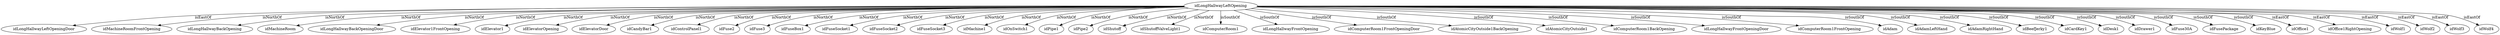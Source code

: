 strict digraph  {
idLongHallwayLeftOpening [node_type=entity_node];
idLongHallwayLeftOpeningDoor [node_type=entity_node];
idMachineRoomFrontOpening [node_type=entity_node];
idLongHallwayBackOpening [node_type=entity_node];
idMachineRoom [node_type=entity_node];
idLongHallwayBackOpeningDoor [node_type=entity_node];
idElevator1FrontOpening [node_type=entity_node];
idElevator1 [node_type=entity_node];
idElevatorOpening [node_type=entity_node];
idElevatorDoor [node_type=entity_node];
idCandyBar1 [node_type=entity_node];
idControlPanel1 [node_type=entity_node];
idFuse2 [node_type=entity_node];
idFuse3 [node_type=entity_node];
idFuseBox1 [node_type=entity_node];
idFuseSocket1 [node_type=entity_node];
idFuseSocket2 [node_type=entity_node];
idFuseSocket3 [node_type=entity_node];
idMachine1 [node_type=entity_node];
idOnSwitch1 [node_type=entity_node];
idPipe1 [node_type=entity_node];
idPipe2 [node_type=entity_node];
idShutoff [node_type=entity_node];
idShutoffValveLight1 [node_type=entity_node];
idComputerRoom1 [node_type=entity_node];
idLongHallwayFrontOpening [node_type=entity_node];
idComputerRoom1FrontOpeningDoor [node_type=entity_node];
idAtomicCityOutside1BackOpening [node_type=entity_node];
idAtomicCityOutside1 [node_type=entity_node];
idComputerRoom1BackOpening [node_type=entity_node];
idLongHallwayFrontOpeningDoor [node_type=entity_node];
idComputerRoom1FrontOpening [node_type=entity_node];
idAdam [node_type=entity_node];
idAdamLeftHand [node_type=entity_node];
idAdamRightHand [node_type=entity_node];
idBeefJerky1 [node_type=entity_node];
idCardKey1 [node_type=entity_node];
idDesk1 [node_type=entity_node];
idDrawer1 [node_type=entity_node];
idFuse30A [node_type=entity_node];
idFusePackage [node_type=entity_node];
idKeyBlue [node_type=entity_node];
idOffice1 [node_type=entity_node];
idOffice1RightOpening [node_type=entity_node];
idWolf1 [node_type=entity_node];
idWolf2 [node_type=entity_node];
idWolf3 [node_type=entity_node];
idWolf4 [node_type=entity_node];
idLongHallwayLeftOpening -> idLongHallwayLeftOpeningDoor  [edge_type=relationship, label=isEastOf];
idLongHallwayLeftOpening -> idMachineRoomFrontOpening  [edge_type=relationship, label=isNorthOf];
idLongHallwayLeftOpening -> idLongHallwayBackOpening  [edge_type=relationship, label=isNorthOf];
idLongHallwayLeftOpening -> idMachineRoom  [edge_type=relationship, label=isNorthOf];
idLongHallwayLeftOpening -> idLongHallwayBackOpeningDoor  [edge_type=relationship, label=isNorthOf];
idLongHallwayLeftOpening -> idElevator1FrontOpening  [edge_type=relationship, label=isNorthOf];
idLongHallwayLeftOpening -> idElevator1  [edge_type=relationship, label=isNorthOf];
idLongHallwayLeftOpening -> idElevatorOpening  [edge_type=relationship, label=isNorthOf];
idLongHallwayLeftOpening -> idElevatorDoor  [edge_type=relationship, label=isNorthOf];
idLongHallwayLeftOpening -> idCandyBar1  [edge_type=relationship, label=isNorthOf];
idLongHallwayLeftOpening -> idControlPanel1  [edge_type=relationship, label=isNorthOf];
idLongHallwayLeftOpening -> idFuse2  [edge_type=relationship, label=isNorthOf];
idLongHallwayLeftOpening -> idFuse3  [edge_type=relationship, label=isNorthOf];
idLongHallwayLeftOpening -> idFuseBox1  [edge_type=relationship, label=isNorthOf];
idLongHallwayLeftOpening -> idFuseSocket1  [edge_type=relationship, label=isNorthOf];
idLongHallwayLeftOpening -> idFuseSocket2  [edge_type=relationship, label=isNorthOf];
idLongHallwayLeftOpening -> idFuseSocket3  [edge_type=relationship, label=isNorthOf];
idLongHallwayLeftOpening -> idMachine1  [edge_type=relationship, label=isNorthOf];
idLongHallwayLeftOpening -> idOnSwitch1  [edge_type=relationship, label=isNorthOf];
idLongHallwayLeftOpening -> idPipe1  [edge_type=relationship, label=isNorthOf];
idLongHallwayLeftOpening -> idPipe2  [edge_type=relationship, label=isNorthOf];
idLongHallwayLeftOpening -> idShutoff  [edge_type=relationship, label=isNorthOf];
idLongHallwayLeftOpening -> idShutoffValveLight1  [edge_type=relationship, label=isNorthOf];
idLongHallwayLeftOpening -> idComputerRoom1  [edge_type=relationship, label=isSouthOf];
idLongHallwayLeftOpening -> idLongHallwayFrontOpening  [edge_type=relationship, label=isSouthOf];
idLongHallwayLeftOpening -> idComputerRoom1FrontOpeningDoor  [edge_type=relationship, label=isSouthOf];
idLongHallwayLeftOpening -> idAtomicCityOutside1BackOpening  [edge_type=relationship, label=isSouthOf];
idLongHallwayLeftOpening -> idAtomicCityOutside1  [edge_type=relationship, label=isSouthOf];
idLongHallwayLeftOpening -> idComputerRoom1BackOpening  [edge_type=relationship, label=isSouthOf];
idLongHallwayLeftOpening -> idLongHallwayFrontOpeningDoor  [edge_type=relationship, label=isSouthOf];
idLongHallwayLeftOpening -> idComputerRoom1FrontOpening  [edge_type=relationship, label=isSouthOf];
idLongHallwayLeftOpening -> idAdam  [edge_type=relationship, label=isSouthOf];
idLongHallwayLeftOpening -> idAdamLeftHand  [edge_type=relationship, label=isSouthOf];
idLongHallwayLeftOpening -> idAdamRightHand  [edge_type=relationship, label=isSouthOf];
idLongHallwayLeftOpening -> idBeefJerky1  [edge_type=relationship, label=isSouthOf];
idLongHallwayLeftOpening -> idCardKey1  [edge_type=relationship, label=isSouthOf];
idLongHallwayLeftOpening -> idDesk1  [edge_type=relationship, label=isSouthOf];
idLongHallwayLeftOpening -> idDrawer1  [edge_type=relationship, label=isSouthOf];
idLongHallwayLeftOpening -> idFuse30A  [edge_type=relationship, label=isSouthOf];
idLongHallwayLeftOpening -> idFusePackage  [edge_type=relationship, label=isSouthOf];
idLongHallwayLeftOpening -> idKeyBlue  [edge_type=relationship, label=isSouthOf];
idLongHallwayLeftOpening -> idOffice1  [edge_type=relationship, label=isEastOf];
idLongHallwayLeftOpening -> idOffice1RightOpening  [edge_type=relationship, label=isEastOf];
idLongHallwayLeftOpening -> idWolf1  [edge_type=relationship, label=isEastOf];
idLongHallwayLeftOpening -> idWolf2  [edge_type=relationship, label=isEastOf];
idLongHallwayLeftOpening -> idWolf3  [edge_type=relationship, label=isEastOf];
idLongHallwayLeftOpening -> idWolf4  [edge_type=relationship, label=isEastOf];
}
